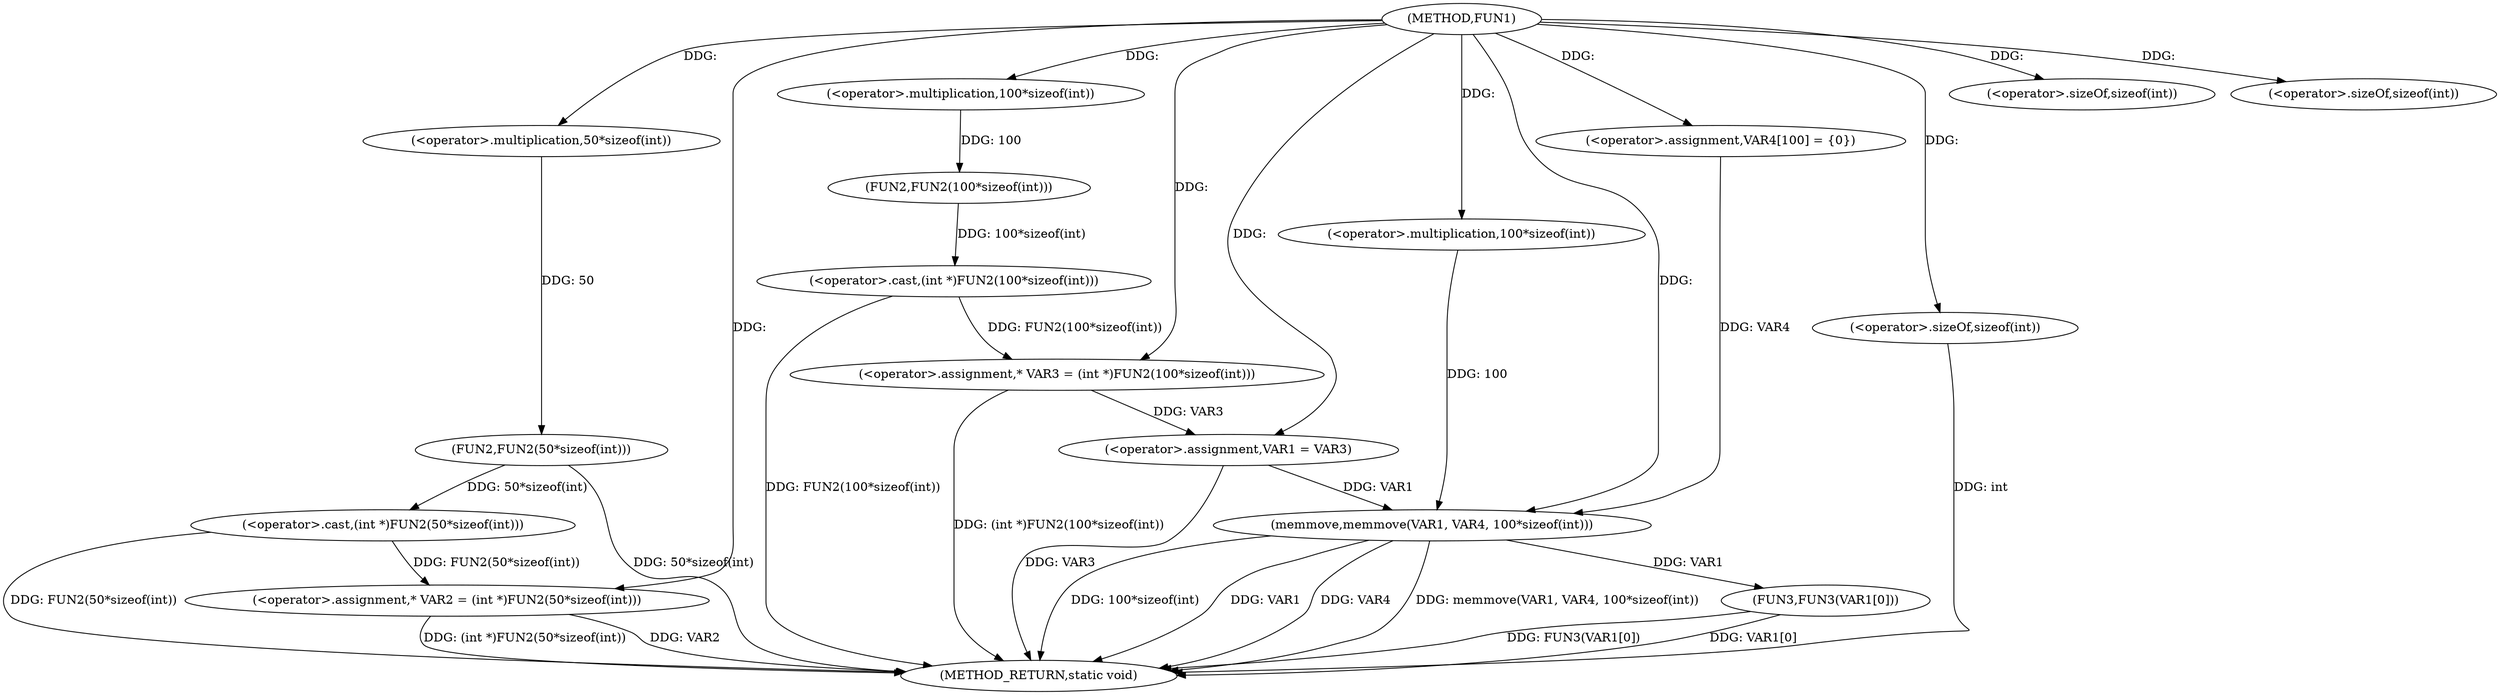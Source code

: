 digraph FUN1 {  
"1000100" [label = "(METHOD,FUN1)" ]
"1000141" [label = "(METHOD_RETURN,static void)" ]
"1000104" [label = "(<operator>.assignment,* VAR2 = (int *)FUN2(50*sizeof(int)))" ]
"1000106" [label = "(<operator>.cast,(int *)FUN2(50*sizeof(int)))" ]
"1000108" [label = "(FUN2,FUN2(50*sizeof(int)))" ]
"1000109" [label = "(<operator>.multiplication,50*sizeof(int))" ]
"1000111" [label = "(<operator>.sizeOf,sizeof(int))" ]
"1000114" [label = "(<operator>.assignment,* VAR3 = (int *)FUN2(100*sizeof(int)))" ]
"1000116" [label = "(<operator>.cast,(int *)FUN2(100*sizeof(int)))" ]
"1000118" [label = "(FUN2,FUN2(100*sizeof(int)))" ]
"1000119" [label = "(<operator>.multiplication,100*sizeof(int))" ]
"1000121" [label = "(<operator>.sizeOf,sizeof(int))" ]
"1000123" [label = "(<operator>.assignment,VAR1 = VAR3)" ]
"1000128" [label = "(<operator>.assignment,VAR4[100] = {0})" ]
"1000130" [label = "(memmove,memmove(VAR1, VAR4, 100*sizeof(int)))" ]
"1000133" [label = "(<operator>.multiplication,100*sizeof(int))" ]
"1000135" [label = "(<operator>.sizeOf,sizeof(int))" ]
"1000137" [label = "(FUN3,FUN3(VAR1[0]))" ]
  "1000130" -> "1000141"  [ label = "DDG: memmove(VAR1, VAR4, 100*sizeof(int))"] 
  "1000123" -> "1000141"  [ label = "DDG: VAR3"] 
  "1000106" -> "1000141"  [ label = "DDG: FUN2(50*sizeof(int))"] 
  "1000104" -> "1000141"  [ label = "DDG: VAR2"] 
  "1000116" -> "1000141"  [ label = "DDG: FUN2(100*sizeof(int))"] 
  "1000130" -> "1000141"  [ label = "DDG: 100*sizeof(int)"] 
  "1000135" -> "1000141"  [ label = "DDG: int"] 
  "1000114" -> "1000141"  [ label = "DDG: (int *)FUN2(100*sizeof(int))"] 
  "1000130" -> "1000141"  [ label = "DDG: VAR1"] 
  "1000130" -> "1000141"  [ label = "DDG: VAR4"] 
  "1000137" -> "1000141"  [ label = "DDG: VAR1[0]"] 
  "1000137" -> "1000141"  [ label = "DDG: FUN3(VAR1[0])"] 
  "1000104" -> "1000141"  [ label = "DDG: (int *)FUN2(50*sizeof(int))"] 
  "1000108" -> "1000141"  [ label = "DDG: 50*sizeof(int)"] 
  "1000106" -> "1000104"  [ label = "DDG: FUN2(50*sizeof(int))"] 
  "1000100" -> "1000104"  [ label = "DDG: "] 
  "1000108" -> "1000106"  [ label = "DDG: 50*sizeof(int)"] 
  "1000109" -> "1000108"  [ label = "DDG: 50"] 
  "1000100" -> "1000109"  [ label = "DDG: "] 
  "1000100" -> "1000111"  [ label = "DDG: "] 
  "1000116" -> "1000114"  [ label = "DDG: FUN2(100*sizeof(int))"] 
  "1000100" -> "1000114"  [ label = "DDG: "] 
  "1000118" -> "1000116"  [ label = "DDG: 100*sizeof(int)"] 
  "1000119" -> "1000118"  [ label = "DDG: 100"] 
  "1000100" -> "1000119"  [ label = "DDG: "] 
  "1000100" -> "1000121"  [ label = "DDG: "] 
  "1000114" -> "1000123"  [ label = "DDG: VAR3"] 
  "1000100" -> "1000123"  [ label = "DDG: "] 
  "1000100" -> "1000128"  [ label = "DDG: "] 
  "1000123" -> "1000130"  [ label = "DDG: VAR1"] 
  "1000100" -> "1000130"  [ label = "DDG: "] 
  "1000128" -> "1000130"  [ label = "DDG: VAR4"] 
  "1000133" -> "1000130"  [ label = "DDG: 100"] 
  "1000100" -> "1000133"  [ label = "DDG: "] 
  "1000100" -> "1000135"  [ label = "DDG: "] 
  "1000130" -> "1000137"  [ label = "DDG: VAR1"] 
}
